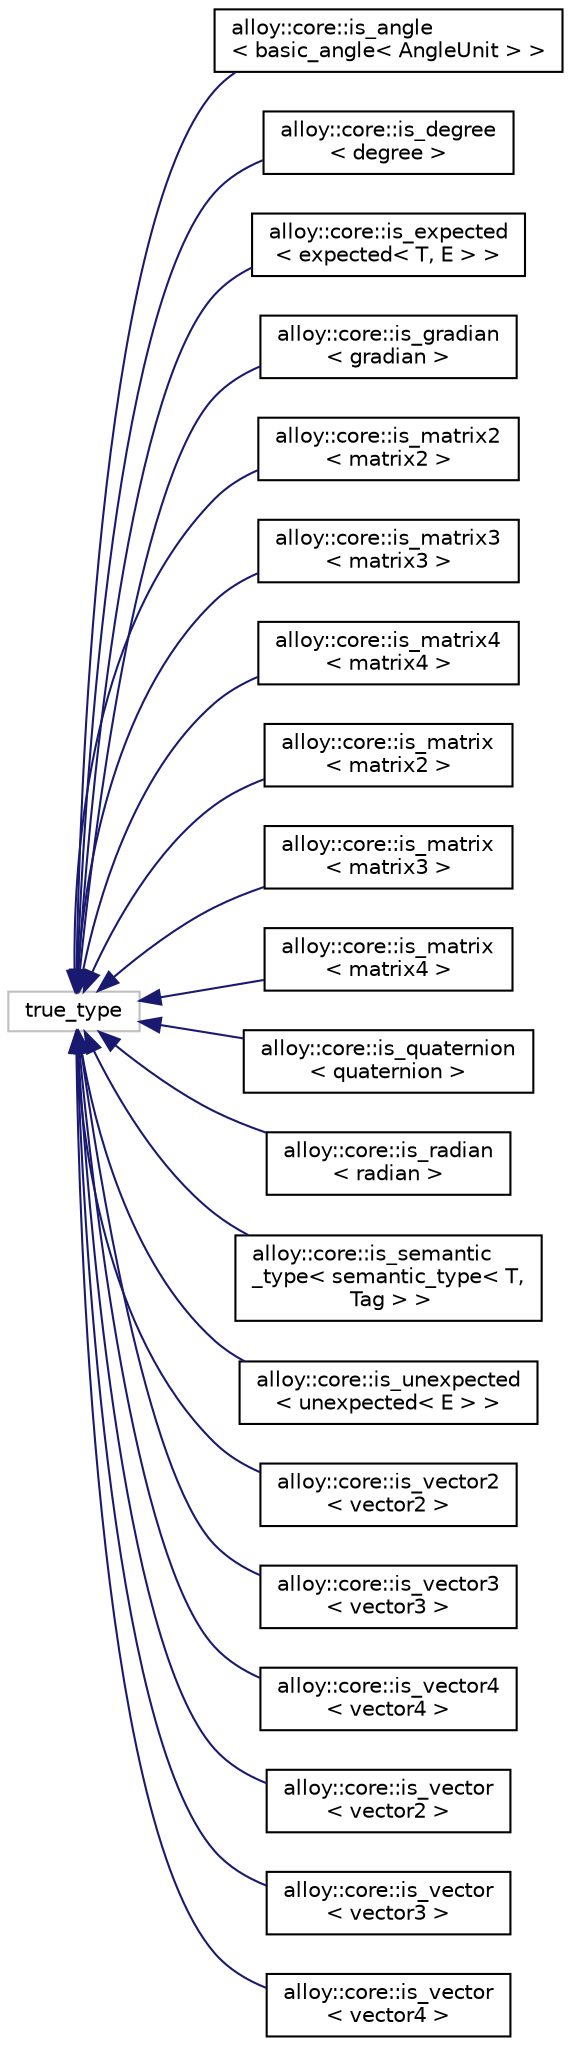digraph "Graphical Class Hierarchy"
{
  edge [fontname="Helvetica",fontsize="10",labelfontname="Helvetica",labelfontsize="10"];
  node [fontname="Helvetica",fontsize="10",shape=record];
  rankdir="LR";
  Node1 [label="true_type",height=0.2,width=0.4,color="grey75", fillcolor="white", style="filled"];
  Node1 -> Node2 [dir="back",color="midnightblue",fontsize="10",style="solid",fontname="Helvetica"];
  Node2 [label="alloy::core::is_angle\l\< basic_angle\< AngleUnit \> \>",height=0.2,width=0.4,color="black", fillcolor="white", style="filled",URL="$dc/d5f/structalloy_1_1core_1_1is__angle_3_01basic__angle_3_01_angle_unit_01_4_01_4.html"];
  Node1 -> Node3 [dir="back",color="midnightblue",fontsize="10",style="solid",fontname="Helvetica"];
  Node3 [label="alloy::core::is_degree\l\< degree \>",height=0.2,width=0.4,color="black", fillcolor="white", style="filled",URL="$d5/dfc/structalloy_1_1core_1_1is__degree_3_01degree_01_4.html"];
  Node1 -> Node4 [dir="back",color="midnightblue",fontsize="10",style="solid",fontname="Helvetica"];
  Node4 [label="alloy::core::is_expected\l\< expected\< T, E \> \>",height=0.2,width=0.4,color="black", fillcolor="white", style="filled",URL="$d3/d27/structalloy_1_1core_1_1is__expected_3_01expected_3_01_t_00_01_e_01_4_01_4.html"];
  Node1 -> Node5 [dir="back",color="midnightblue",fontsize="10",style="solid",fontname="Helvetica"];
  Node5 [label="alloy::core::is_gradian\l\< gradian \>",height=0.2,width=0.4,color="black", fillcolor="white", style="filled",URL="$d3/d9e/structalloy_1_1core_1_1is__gradian_3_01gradian_01_4.html"];
  Node1 -> Node6 [dir="back",color="midnightblue",fontsize="10",style="solid",fontname="Helvetica"];
  Node6 [label="alloy::core::is_matrix2\l\< matrix2 \>",height=0.2,width=0.4,color="black", fillcolor="white", style="filled",URL="$da/d45/structalloy_1_1core_1_1is__matrix2_3_01matrix2_01_4.html"];
  Node1 -> Node7 [dir="back",color="midnightblue",fontsize="10",style="solid",fontname="Helvetica"];
  Node7 [label="alloy::core::is_matrix3\l\< matrix3 \>",height=0.2,width=0.4,color="black", fillcolor="white", style="filled",URL="$d2/d5f/structalloy_1_1core_1_1is__matrix3_3_01matrix3_01_4.html"];
  Node1 -> Node8 [dir="back",color="midnightblue",fontsize="10",style="solid",fontname="Helvetica"];
  Node8 [label="alloy::core::is_matrix4\l\< matrix4 \>",height=0.2,width=0.4,color="black", fillcolor="white", style="filled",URL="$d5/deb/structalloy_1_1core_1_1is__matrix4_3_01matrix4_01_4.html"];
  Node1 -> Node9 [dir="back",color="midnightblue",fontsize="10",style="solid",fontname="Helvetica"];
  Node9 [label="alloy::core::is_matrix\l\< matrix2 \>",height=0.2,width=0.4,color="black", fillcolor="white", style="filled",URL="$dc/dfa/structalloy_1_1core_1_1is__matrix_3_01matrix2_01_4.html"];
  Node1 -> Node10 [dir="back",color="midnightblue",fontsize="10",style="solid",fontname="Helvetica"];
  Node10 [label="alloy::core::is_matrix\l\< matrix3 \>",height=0.2,width=0.4,color="black", fillcolor="white", style="filled",URL="$dd/dc5/structalloy_1_1core_1_1is__matrix_3_01matrix3_01_4.html"];
  Node1 -> Node11 [dir="back",color="midnightblue",fontsize="10",style="solid",fontname="Helvetica"];
  Node11 [label="alloy::core::is_matrix\l\< matrix4 \>",height=0.2,width=0.4,color="black", fillcolor="white", style="filled",URL="$d9/dd1/structalloy_1_1core_1_1is__matrix_3_01matrix4_01_4.html"];
  Node1 -> Node12 [dir="back",color="midnightblue",fontsize="10",style="solid",fontname="Helvetica"];
  Node12 [label="alloy::core::is_quaternion\l\< quaternion \>",height=0.2,width=0.4,color="black", fillcolor="white", style="filled",URL="$da/d05/structalloy_1_1core_1_1is__quaternion_3_01quaternion_01_4.html"];
  Node1 -> Node13 [dir="back",color="midnightblue",fontsize="10",style="solid",fontname="Helvetica"];
  Node13 [label="alloy::core::is_radian\l\< radian \>",height=0.2,width=0.4,color="black", fillcolor="white", style="filled",URL="$d6/dd4/structalloy_1_1core_1_1is__radian_3_01radian_01_4.html"];
  Node1 -> Node14 [dir="back",color="midnightblue",fontsize="10",style="solid",fontname="Helvetica"];
  Node14 [label="alloy::core::is_semantic\l_type\< semantic_type\< T,\l Tag \> \>",height=0.2,width=0.4,color="black", fillcolor="white", style="filled",URL="$d6/dff/structalloy_1_1core_1_1is__semantic__type_3_01semantic__type_3_01_t_00_01_tag_01_4_01_4.html"];
  Node1 -> Node15 [dir="back",color="midnightblue",fontsize="10",style="solid",fontname="Helvetica"];
  Node15 [label="alloy::core::is_unexpected\l\< unexpected\< E \> \>",height=0.2,width=0.4,color="black", fillcolor="white", style="filled",URL="$df/d19/structalloy_1_1core_1_1is__unexpected_3_01unexpected_3_01_e_01_4_01_4.html"];
  Node1 -> Node16 [dir="back",color="midnightblue",fontsize="10",style="solid",fontname="Helvetica"];
  Node16 [label="alloy::core::is_vector2\l\< vector2 \>",height=0.2,width=0.4,color="black", fillcolor="white", style="filled",URL="$de/dbd/structalloy_1_1core_1_1is__vector2_3_01vector2_01_4.html"];
  Node1 -> Node17 [dir="back",color="midnightblue",fontsize="10",style="solid",fontname="Helvetica"];
  Node17 [label="alloy::core::is_vector3\l\< vector3 \>",height=0.2,width=0.4,color="black", fillcolor="white", style="filled",URL="$da/dbf/structalloy_1_1core_1_1is__vector3_3_01vector3_01_4.html"];
  Node1 -> Node18 [dir="back",color="midnightblue",fontsize="10",style="solid",fontname="Helvetica"];
  Node18 [label="alloy::core::is_vector4\l\< vector4 \>",height=0.2,width=0.4,color="black", fillcolor="white", style="filled",URL="$d2/dde/structalloy_1_1core_1_1is__vector4_3_01vector4_01_4.html"];
  Node1 -> Node19 [dir="back",color="midnightblue",fontsize="10",style="solid",fontname="Helvetica"];
  Node19 [label="alloy::core::is_vector\l\< vector2 \>",height=0.2,width=0.4,color="black", fillcolor="white", style="filled",URL="$dc/d6c/structalloy_1_1core_1_1is__vector_3_01vector2_01_4.html"];
  Node1 -> Node20 [dir="back",color="midnightblue",fontsize="10",style="solid",fontname="Helvetica"];
  Node20 [label="alloy::core::is_vector\l\< vector3 \>",height=0.2,width=0.4,color="black", fillcolor="white", style="filled",URL="$da/dd5/structalloy_1_1core_1_1is__vector_3_01vector3_01_4.html"];
  Node1 -> Node21 [dir="back",color="midnightblue",fontsize="10",style="solid",fontname="Helvetica"];
  Node21 [label="alloy::core::is_vector\l\< vector4 \>",height=0.2,width=0.4,color="black", fillcolor="white", style="filled",URL="$dd/da7/structalloy_1_1core_1_1is__vector_3_01vector4_01_4.html"];
}
